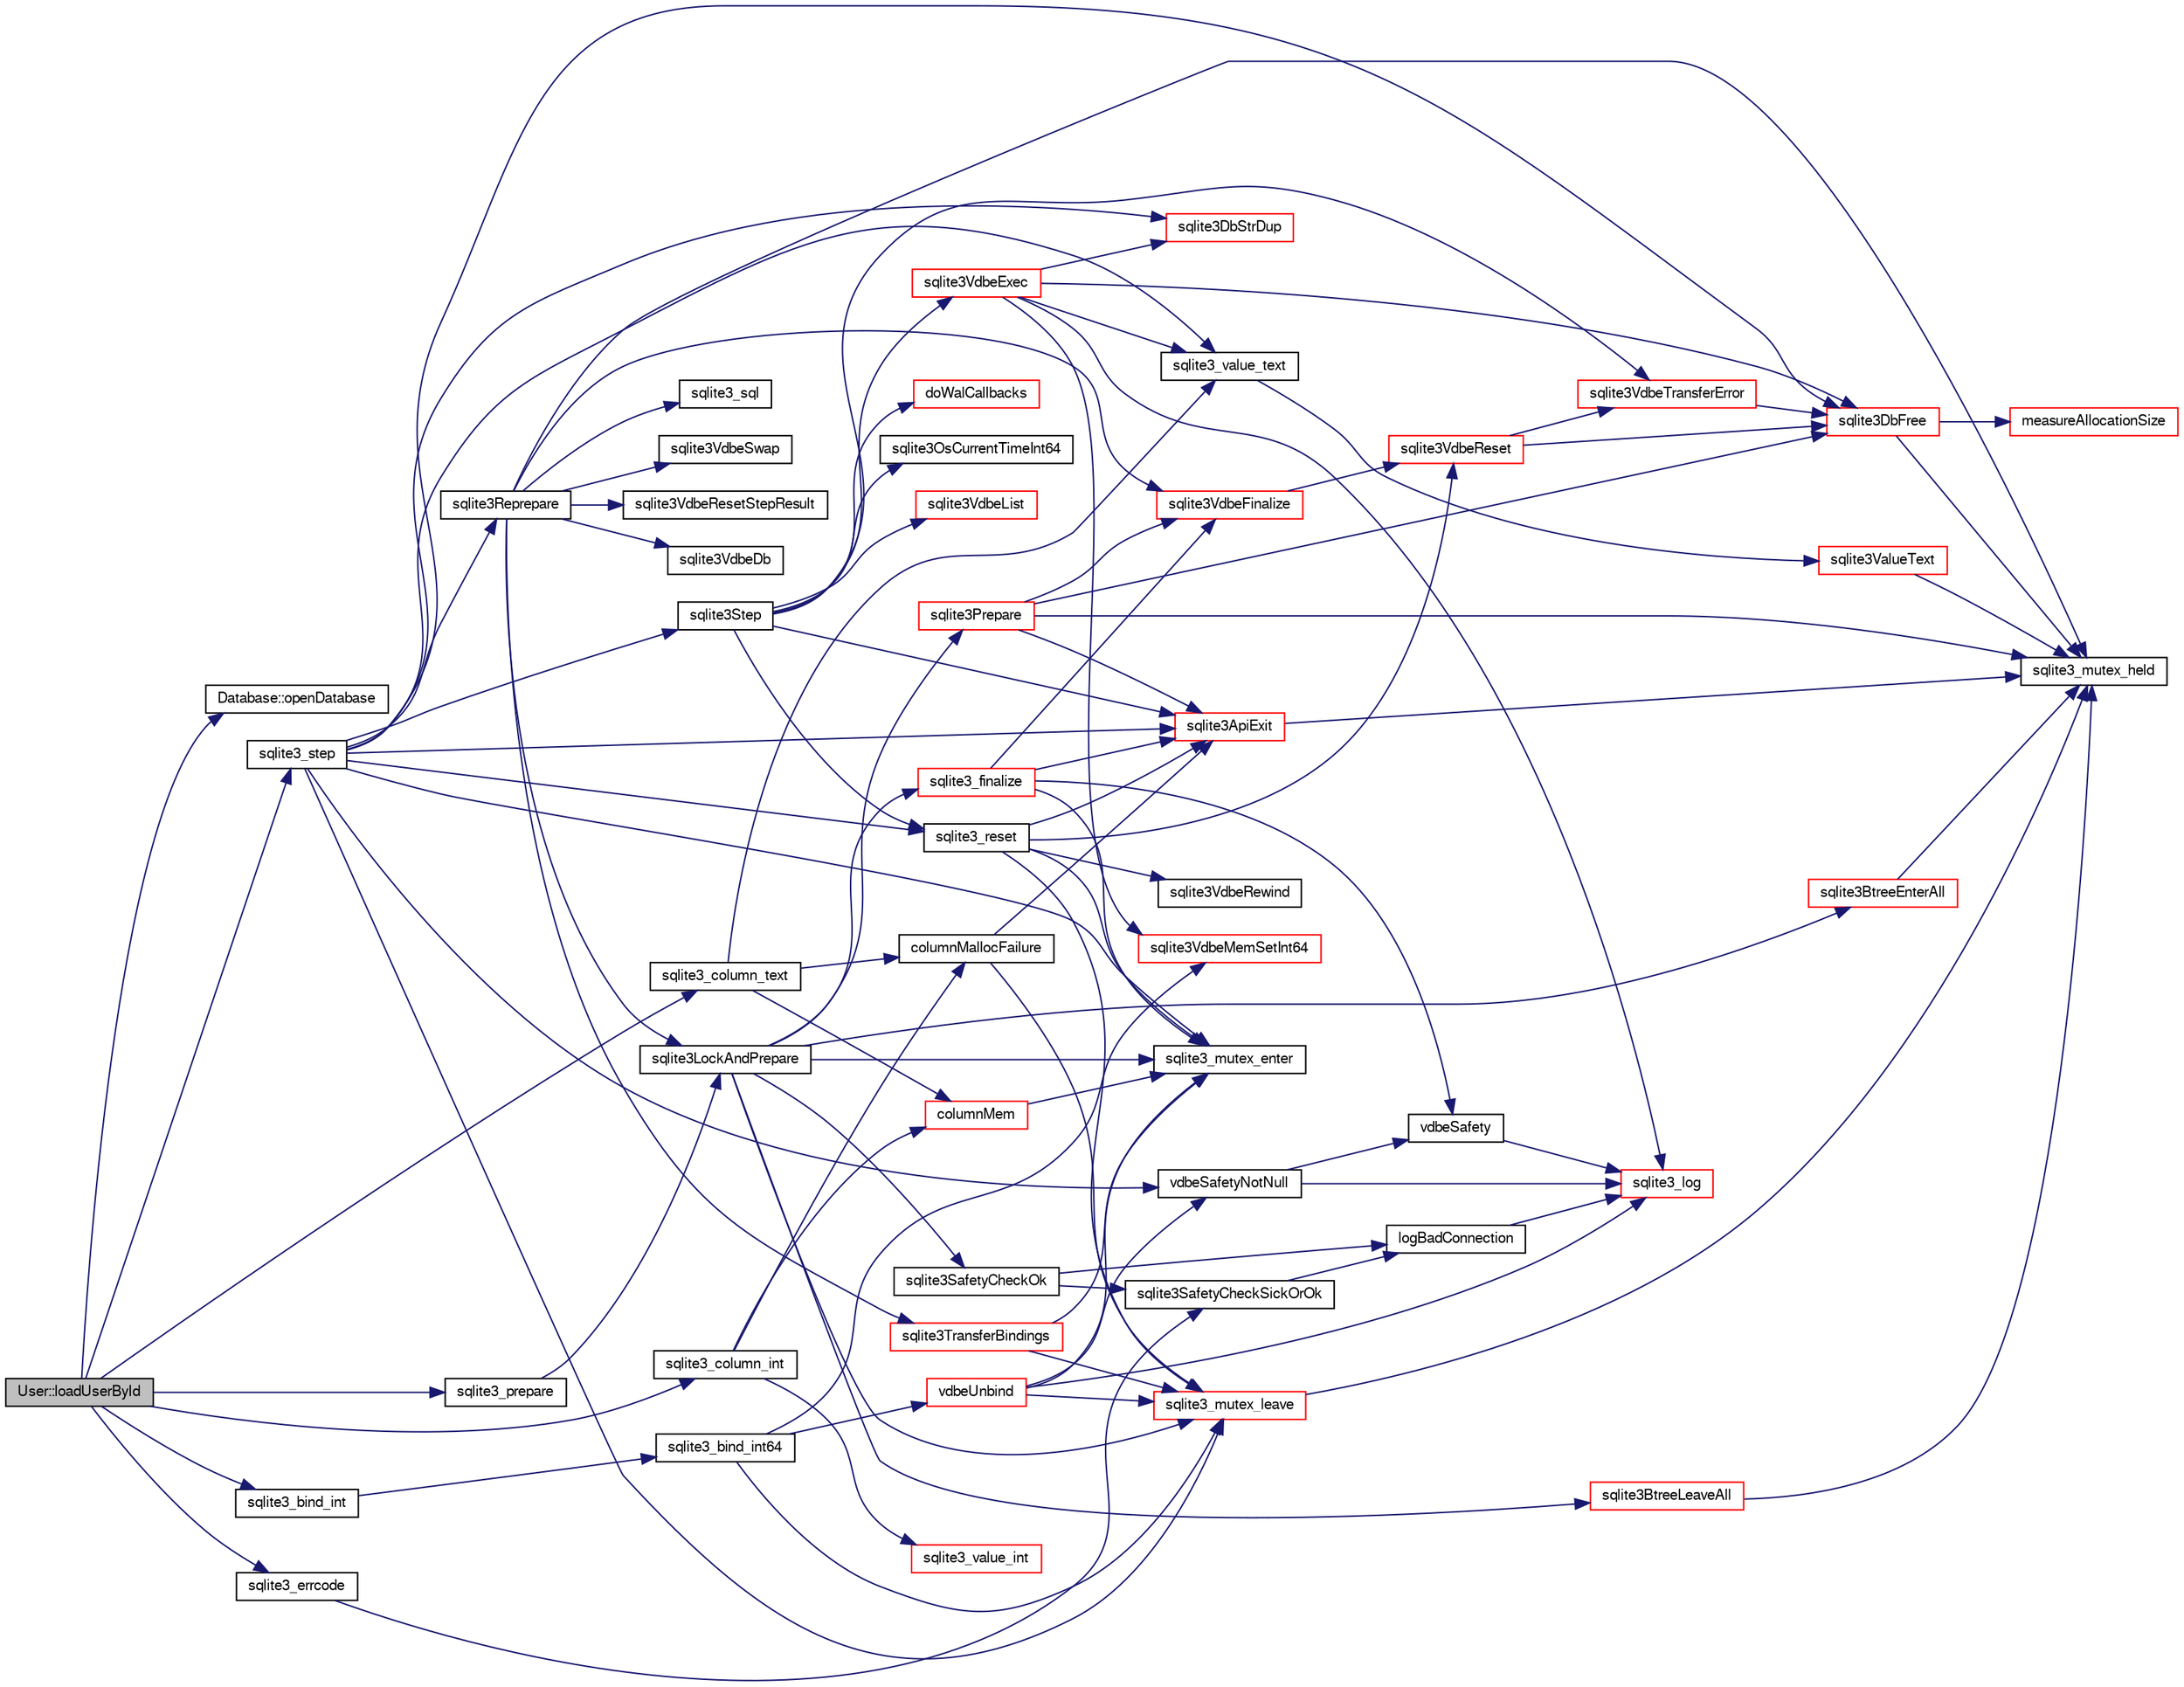 digraph "User::loadUserById"
{
  edge [fontname="FreeSans",fontsize="10",labelfontname="FreeSans",labelfontsize="10"];
  node [fontname="FreeSans",fontsize="10",shape=record];
  rankdir="LR";
  Node982 [label="User::loadUserById",height=0.2,width=0.4,color="black", fillcolor="grey75", style="filled", fontcolor="black"];
  Node982 -> Node983 [color="midnightblue",fontsize="10",style="solid",fontname="FreeSans"];
  Node983 [label="Database::openDatabase",height=0.2,width=0.4,color="black", fillcolor="white", style="filled",URL="$classDatabase.html#aef36ad74d0bf64a091206dba2e27a54e"];
  Node982 -> Node984 [color="midnightblue",fontsize="10",style="solid",fontname="FreeSans"];
  Node984 [label="sqlite3_prepare",height=0.2,width=0.4,color="black", fillcolor="white", style="filled",URL="$sqlite3_8c.html#a8c39e7b9dbeff01f0a399b46d4b29f1c"];
  Node984 -> Node985 [color="midnightblue",fontsize="10",style="solid",fontname="FreeSans"];
  Node985 [label="sqlite3LockAndPrepare",height=0.2,width=0.4,color="black", fillcolor="white", style="filled",URL="$sqlite3_8c.html#a5db1ec5589aa2b02c6d979211a8789bd"];
  Node985 -> Node986 [color="midnightblue",fontsize="10",style="solid",fontname="FreeSans"];
  Node986 [label="sqlite3SafetyCheckOk",height=0.2,width=0.4,color="black", fillcolor="white", style="filled",URL="$sqlite3_8c.html#ab15308423296d719d75dca4c0ef182a7"];
  Node986 -> Node987 [color="midnightblue",fontsize="10",style="solid",fontname="FreeSans"];
  Node987 [label="logBadConnection",height=0.2,width=0.4,color="black", fillcolor="white", style="filled",URL="$sqlite3_8c.html#a8aa249fac852b22bb1227e2bc2921f11"];
  Node987 -> Node988 [color="midnightblue",fontsize="10",style="solid",fontname="FreeSans"];
  Node988 [label="sqlite3_log",height=0.2,width=0.4,color="red", fillcolor="white", style="filled",URL="$sqlite3_8c.html#a298c9699bf9c143662c6b1fec4b2dc3b"];
  Node986 -> Node1270 [color="midnightblue",fontsize="10",style="solid",fontname="FreeSans"];
  Node1270 [label="sqlite3SafetyCheckSickOrOk",height=0.2,width=0.4,color="black", fillcolor="white", style="filled",URL="$sqlite3_8c.html#ac1fff729aec147d9825a4930042a626b"];
  Node1270 -> Node987 [color="midnightblue",fontsize="10",style="solid",fontname="FreeSans"];
  Node985 -> Node1004 [color="midnightblue",fontsize="10",style="solid",fontname="FreeSans"];
  Node1004 [label="sqlite3_mutex_enter",height=0.2,width=0.4,color="black", fillcolor="white", style="filled",URL="$sqlite3_8c.html#a1c12cde690bd89f104de5cbad12a6bf5"];
  Node985 -> Node1271 [color="midnightblue",fontsize="10",style="solid",fontname="FreeSans"];
  Node1271 [label="sqlite3BtreeEnterAll",height=0.2,width=0.4,color="red", fillcolor="white", style="filled",URL="$sqlite3_8c.html#a7e8c5e623a61d322d3622c3e6202d735"];
  Node1271 -> Node998 [color="midnightblue",fontsize="10",style="solid",fontname="FreeSans"];
  Node998 [label="sqlite3_mutex_held",height=0.2,width=0.4,color="black", fillcolor="white", style="filled",URL="$sqlite3_8c.html#acf77da68932b6bc163c5e68547ecc3e7"];
  Node985 -> Node1277 [color="midnightblue",fontsize="10",style="solid",fontname="FreeSans"];
  Node1277 [label="sqlite3Prepare",height=0.2,width=0.4,color="red", fillcolor="white", style="filled",URL="$sqlite3_8c.html#acb25890858d0bf4b12eb7aae569f0c7b"];
  Node1277 -> Node998 [color="midnightblue",fontsize="10",style="solid",fontname="FreeSans"];
  Node1277 -> Node1202 [color="midnightblue",fontsize="10",style="solid",fontname="FreeSans"];
  Node1202 [label="sqlite3ApiExit",height=0.2,width=0.4,color="red", fillcolor="white", style="filled",URL="$sqlite3_8c.html#ae5a967ec6172298db98b6090bbd1dd9b"];
  Node1202 -> Node998 [color="midnightblue",fontsize="10",style="solid",fontname="FreeSans"];
  Node1277 -> Node997 [color="midnightblue",fontsize="10",style="solid",fontname="FreeSans"];
  Node997 [label="sqlite3DbFree",height=0.2,width=0.4,color="red", fillcolor="white", style="filled",URL="$sqlite3_8c.html#ac70ab821a6607b4a1b909582dc37a069"];
  Node997 -> Node998 [color="midnightblue",fontsize="10",style="solid",fontname="FreeSans"];
  Node997 -> Node999 [color="midnightblue",fontsize="10",style="solid",fontname="FreeSans"];
  Node999 [label="measureAllocationSize",height=0.2,width=0.4,color="red", fillcolor="white", style="filled",URL="$sqlite3_8c.html#a45731e644a22fdb756e2b6337224217a"];
  Node1277 -> Node1822 [color="midnightblue",fontsize="10",style="solid",fontname="FreeSans"];
  Node1822 [label="sqlite3VdbeFinalize",height=0.2,width=0.4,color="red", fillcolor="white", style="filled",URL="$sqlite3_8c.html#af81e0c8d03b71610d3a826469f67bbd4"];
  Node1822 -> Node1318 [color="midnightblue",fontsize="10",style="solid",fontname="FreeSans"];
  Node1318 [label="sqlite3VdbeReset",height=0.2,width=0.4,color="red", fillcolor="white", style="filled",URL="$sqlite3_8c.html#a315a913742f7267f90d46d41446353b1"];
  Node1318 -> Node1616 [color="midnightblue",fontsize="10",style="solid",fontname="FreeSans"];
  Node1616 [label="sqlite3VdbeTransferError",height=0.2,width=0.4,color="red", fillcolor="white", style="filled",URL="$sqlite3_8c.html#aaf4a567b51602bb6d7bb150e6c72de69"];
  Node1616 -> Node997 [color="midnightblue",fontsize="10",style="solid",fontname="FreeSans"];
  Node1318 -> Node997 [color="midnightblue",fontsize="10",style="solid",fontname="FreeSans"];
  Node985 -> Node1834 [color="midnightblue",fontsize="10",style="solid",fontname="FreeSans"];
  Node1834 [label="sqlite3_finalize",height=0.2,width=0.4,color="red", fillcolor="white", style="filled",URL="$sqlite3_8c.html#a801195c0f771d40bb4be1e40f3b88945"];
  Node1834 -> Node1315 [color="midnightblue",fontsize="10",style="solid",fontname="FreeSans"];
  Node1315 [label="vdbeSafety",height=0.2,width=0.4,color="black", fillcolor="white", style="filled",URL="$sqlite3_8c.html#ad376f1aa66b2801fa8fb2fb134f370fd"];
  Node1315 -> Node988 [color="midnightblue",fontsize="10",style="solid",fontname="FreeSans"];
  Node1834 -> Node1004 [color="midnightblue",fontsize="10",style="solid",fontname="FreeSans"];
  Node1834 -> Node1822 [color="midnightblue",fontsize="10",style="solid",fontname="FreeSans"];
  Node1834 -> Node1202 [color="midnightblue",fontsize="10",style="solid",fontname="FreeSans"];
  Node985 -> Node1538 [color="midnightblue",fontsize="10",style="solid",fontname="FreeSans"];
  Node1538 [label="sqlite3BtreeLeaveAll",height=0.2,width=0.4,color="red", fillcolor="white", style="filled",URL="$sqlite3_8c.html#a282e5f429eee8e0aebc7d18068ebccd2"];
  Node1538 -> Node998 [color="midnightblue",fontsize="10",style="solid",fontname="FreeSans"];
  Node985 -> Node1006 [color="midnightblue",fontsize="10",style="solid",fontname="FreeSans"];
  Node1006 [label="sqlite3_mutex_leave",height=0.2,width=0.4,color="red", fillcolor="white", style="filled",URL="$sqlite3_8c.html#a5838d235601dbd3c1fa993555c6bcc93"];
  Node1006 -> Node998 [color="midnightblue",fontsize="10",style="solid",fontname="FreeSans"];
  Node982 -> Node1883 [color="midnightblue",fontsize="10",style="solid",fontname="FreeSans"];
  Node1883 [label="sqlite3_errcode",height=0.2,width=0.4,color="black", fillcolor="white", style="filled",URL="$sqlite3_8c.html#a79bd13f5c8b7a6ccc6fd76fc7fc2104c"];
  Node1883 -> Node1270 [color="midnightblue",fontsize="10",style="solid",fontname="FreeSans"];
  Node982 -> Node1938 [color="midnightblue",fontsize="10",style="solid",fontname="FreeSans"];
  Node1938 [label="sqlite3_bind_int",height=0.2,width=0.4,color="black", fillcolor="white", style="filled",URL="$sqlite3_8c.html#aa6d5cc21ec0004b2e0bdce3395590aad"];
  Node1938 -> Node1939 [color="midnightblue",fontsize="10",style="solid",fontname="FreeSans"];
  Node1939 [label="sqlite3_bind_int64",height=0.2,width=0.4,color="black", fillcolor="white", style="filled",URL="$sqlite3_8c.html#af77e2729923f2621852202e1c23788c6"];
  Node1939 -> Node1940 [color="midnightblue",fontsize="10",style="solid",fontname="FreeSans"];
  Node1940 [label="vdbeUnbind",height=0.2,width=0.4,color="red", fillcolor="white", style="filled",URL="$sqlite3_8c.html#ae3ca3d8a878660305a0efd0c73c9f064"];
  Node1940 -> Node1314 [color="midnightblue",fontsize="10",style="solid",fontname="FreeSans"];
  Node1314 [label="vdbeSafetyNotNull",height=0.2,width=0.4,color="black", fillcolor="white", style="filled",URL="$sqlite3_8c.html#a018448275e86f09d8af8033cec4cafdf"];
  Node1314 -> Node988 [color="midnightblue",fontsize="10",style="solid",fontname="FreeSans"];
  Node1314 -> Node1315 [color="midnightblue",fontsize="10",style="solid",fontname="FreeSans"];
  Node1940 -> Node1004 [color="midnightblue",fontsize="10",style="solid",fontname="FreeSans"];
  Node1940 -> Node1006 [color="midnightblue",fontsize="10",style="solid",fontname="FreeSans"];
  Node1940 -> Node988 [color="midnightblue",fontsize="10",style="solid",fontname="FreeSans"];
  Node1939 -> Node1129 [color="midnightblue",fontsize="10",style="solid",fontname="FreeSans"];
  Node1129 [label="sqlite3VdbeMemSetInt64",height=0.2,width=0.4,color="red", fillcolor="white", style="filled",URL="$sqlite3_8c.html#a57c5843cac8f6180ee994267a23f86a3"];
  Node1939 -> Node1006 [color="midnightblue",fontsize="10",style="solid",fontname="FreeSans"];
  Node982 -> Node1313 [color="midnightblue",fontsize="10",style="solid",fontname="FreeSans"];
  Node1313 [label="sqlite3_step",height=0.2,width=0.4,color="black", fillcolor="white", style="filled",URL="$sqlite3_8c.html#ac1e491ce36b7471eb28387f7d3c74334"];
  Node1313 -> Node1314 [color="midnightblue",fontsize="10",style="solid",fontname="FreeSans"];
  Node1313 -> Node1004 [color="midnightblue",fontsize="10",style="solid",fontname="FreeSans"];
  Node1313 -> Node1316 [color="midnightblue",fontsize="10",style="solid",fontname="FreeSans"];
  Node1316 [label="sqlite3Step",height=0.2,width=0.4,color="black", fillcolor="white", style="filled",URL="$sqlite3_8c.html#a3f2872e873e2758a4beedad1d5113554"];
  Node1316 -> Node1317 [color="midnightblue",fontsize="10",style="solid",fontname="FreeSans"];
  Node1317 [label="sqlite3_reset",height=0.2,width=0.4,color="black", fillcolor="white", style="filled",URL="$sqlite3_8c.html#a758efebc2e95694959ab0e74b397984c"];
  Node1317 -> Node1004 [color="midnightblue",fontsize="10",style="solid",fontname="FreeSans"];
  Node1317 -> Node1318 [color="midnightblue",fontsize="10",style="solid",fontname="FreeSans"];
  Node1317 -> Node1621 [color="midnightblue",fontsize="10",style="solid",fontname="FreeSans"];
  Node1621 [label="sqlite3VdbeRewind",height=0.2,width=0.4,color="black", fillcolor="white", style="filled",URL="$sqlite3_8c.html#ac2109d6ef272c796bd8881a430bc1052"];
  Node1317 -> Node1202 [color="midnightblue",fontsize="10",style="solid",fontname="FreeSans"];
  Node1317 -> Node1006 [color="midnightblue",fontsize="10",style="solid",fontname="FreeSans"];
  Node1316 -> Node1226 [color="midnightblue",fontsize="10",style="solid",fontname="FreeSans"];
  Node1226 [label="sqlite3OsCurrentTimeInt64",height=0.2,width=0.4,color="black", fillcolor="white", style="filled",URL="$sqlite3_8c.html#a8fba11754c83b89782ef18af266f5ec2"];
  Node1316 -> Node1622 [color="midnightblue",fontsize="10",style="solid",fontname="FreeSans"];
  Node1622 [label="sqlite3VdbeList",height=0.2,width=0.4,color="red", fillcolor="white", style="filled",URL="$sqlite3_8c.html#a61f5dfb765135a9982025bab8944f7fd"];
  Node1316 -> Node1624 [color="midnightblue",fontsize="10",style="solid",fontname="FreeSans"];
  Node1624 [label="sqlite3VdbeExec",height=0.2,width=0.4,color="red", fillcolor="white", style="filled",URL="$sqlite3_8c.html#a8ce40a614bdc56719c4d642b1e4dfb21"];
  Node1624 -> Node988 [color="midnightblue",fontsize="10",style="solid",fontname="FreeSans"];
  Node1624 -> Node997 [color="midnightblue",fontsize="10",style="solid",fontname="FreeSans"];
  Node1624 -> Node1129 [color="midnightblue",fontsize="10",style="solid",fontname="FreeSans"];
  Node1624 -> Node1079 [color="midnightblue",fontsize="10",style="solid",fontname="FreeSans"];
  Node1079 [label="sqlite3_value_text",height=0.2,width=0.4,color="black", fillcolor="white", style="filled",URL="$sqlite3_8c.html#aef2ace3239e6dd59c74110faa70f8171"];
  Node1079 -> Node1080 [color="midnightblue",fontsize="10",style="solid",fontname="FreeSans"];
  Node1080 [label="sqlite3ValueText",height=0.2,width=0.4,color="red", fillcolor="white", style="filled",URL="$sqlite3_8c.html#ad567a94e52d1adf81f4857fdba00a59b"];
  Node1080 -> Node998 [color="midnightblue",fontsize="10",style="solid",fontname="FreeSans"];
  Node1624 -> Node1549 [color="midnightblue",fontsize="10",style="solid",fontname="FreeSans"];
  Node1549 [label="sqlite3DbStrDup",height=0.2,width=0.4,color="red", fillcolor="white", style="filled",URL="$sqlite3_8c.html#a0ec4772ee6de7316ecd1e6cabb1beeef"];
  Node1316 -> Node1916 [color="midnightblue",fontsize="10",style="solid",fontname="FreeSans"];
  Node1916 [label="doWalCallbacks",height=0.2,width=0.4,color="red", fillcolor="white", style="filled",URL="$sqlite3_8c.html#a001bcb6c83dac39b83d3a95e1f6194d1"];
  Node1316 -> Node1202 [color="midnightblue",fontsize="10",style="solid",fontname="FreeSans"];
  Node1316 -> Node1616 [color="midnightblue",fontsize="10",style="solid",fontname="FreeSans"];
  Node1313 -> Node1919 [color="midnightblue",fontsize="10",style="solid",fontname="FreeSans"];
  Node1919 [label="sqlite3Reprepare",height=0.2,width=0.4,color="black", fillcolor="white", style="filled",URL="$sqlite3_8c.html#a7e2f7299cc947d07e782f6ac561fa937"];
  Node1919 -> Node998 [color="midnightblue",fontsize="10",style="solid",fontname="FreeSans"];
  Node1919 -> Node1920 [color="midnightblue",fontsize="10",style="solid",fontname="FreeSans"];
  Node1920 [label="sqlite3VdbeDb",height=0.2,width=0.4,color="black", fillcolor="white", style="filled",URL="$sqlite3_8c.html#a6cb1b36e2823fc3eff25dc162f71f28b"];
  Node1919 -> Node1921 [color="midnightblue",fontsize="10",style="solid",fontname="FreeSans"];
  Node1921 [label="sqlite3_sql",height=0.2,width=0.4,color="black", fillcolor="white", style="filled",URL="$sqlite3_8c.html#a5a8d6a88cd06c29ea28bfbdf85f2d4dc"];
  Node1919 -> Node985 [color="midnightblue",fontsize="10",style="solid",fontname="FreeSans"];
  Node1919 -> Node1922 [color="midnightblue",fontsize="10",style="solid",fontname="FreeSans"];
  Node1922 [label="sqlite3VdbeSwap",height=0.2,width=0.4,color="black", fillcolor="white", style="filled",URL="$sqlite3_8c.html#ae65b43cc845b600cd9c8bdead9843b28"];
  Node1919 -> Node1923 [color="midnightblue",fontsize="10",style="solid",fontname="FreeSans"];
  Node1923 [label="sqlite3TransferBindings",height=0.2,width=0.4,color="red", fillcolor="white", style="filled",URL="$sqlite3_8c.html#a9158a497436de1e5aa7067e4daf18d8e"];
  Node1923 -> Node1004 [color="midnightblue",fontsize="10",style="solid",fontname="FreeSans"];
  Node1923 -> Node1006 [color="midnightblue",fontsize="10",style="solid",fontname="FreeSans"];
  Node1919 -> Node1924 [color="midnightblue",fontsize="10",style="solid",fontname="FreeSans"];
  Node1924 [label="sqlite3VdbeResetStepResult",height=0.2,width=0.4,color="black", fillcolor="white", style="filled",URL="$sqlite3_8c.html#ad24b39129d843f753039e272999669a6"];
  Node1919 -> Node1822 [color="midnightblue",fontsize="10",style="solid",fontname="FreeSans"];
  Node1313 -> Node1317 [color="midnightblue",fontsize="10",style="solid",fontname="FreeSans"];
  Node1313 -> Node1079 [color="midnightblue",fontsize="10",style="solid",fontname="FreeSans"];
  Node1313 -> Node997 [color="midnightblue",fontsize="10",style="solid",fontname="FreeSans"];
  Node1313 -> Node1549 [color="midnightblue",fontsize="10",style="solid",fontname="FreeSans"];
  Node1313 -> Node1202 [color="midnightblue",fontsize="10",style="solid",fontname="FreeSans"];
  Node1313 -> Node1006 [color="midnightblue",fontsize="10",style="solid",fontname="FreeSans"];
  Node982 -> Node1817 [color="midnightblue",fontsize="10",style="solid",fontname="FreeSans"];
  Node1817 [label="sqlite3_column_text",height=0.2,width=0.4,color="black", fillcolor="white", style="filled",URL="$sqlite3_8c.html#aee36f5eaf67b425ddf6f9b7a2004d018"];
  Node1817 -> Node1079 [color="midnightblue",fontsize="10",style="solid",fontname="FreeSans"];
  Node1817 -> Node1818 [color="midnightblue",fontsize="10",style="solid",fontname="FreeSans"];
  Node1818 [label="columnMem",height=0.2,width=0.4,color="red", fillcolor="white", style="filled",URL="$sqlite3_8c.html#a3cff107b1379611ef486ef2f925eb129"];
  Node1818 -> Node1004 [color="midnightblue",fontsize="10",style="solid",fontname="FreeSans"];
  Node1817 -> Node1820 [color="midnightblue",fontsize="10",style="solid",fontname="FreeSans"];
  Node1820 [label="columnMallocFailure",height=0.2,width=0.4,color="black", fillcolor="white", style="filled",URL="$sqlite3_8c.html#a63052778ce6eb1802597a006922a4044"];
  Node1820 -> Node1202 [color="midnightblue",fontsize="10",style="solid",fontname="FreeSans"];
  Node1820 -> Node1006 [color="midnightblue",fontsize="10",style="solid",fontname="FreeSans"];
  Node982 -> Node1925 [color="midnightblue",fontsize="10",style="solid",fontname="FreeSans"];
  Node1925 [label="sqlite3_column_int",height=0.2,width=0.4,color="black", fillcolor="white", style="filled",URL="$sqlite3_8c.html#a6bd16f5b3266f473e37e8e3d4ebb4290"];
  Node1925 -> Node1135 [color="midnightblue",fontsize="10",style="solid",fontname="FreeSans"];
  Node1135 [label="sqlite3_value_int",height=0.2,width=0.4,color="red", fillcolor="white", style="filled",URL="$sqlite3_8c.html#a5c6adf98772a341f3df5ccd5ff003245"];
  Node1925 -> Node1818 [color="midnightblue",fontsize="10",style="solid",fontname="FreeSans"];
  Node1925 -> Node1820 [color="midnightblue",fontsize="10",style="solid",fontname="FreeSans"];
}
